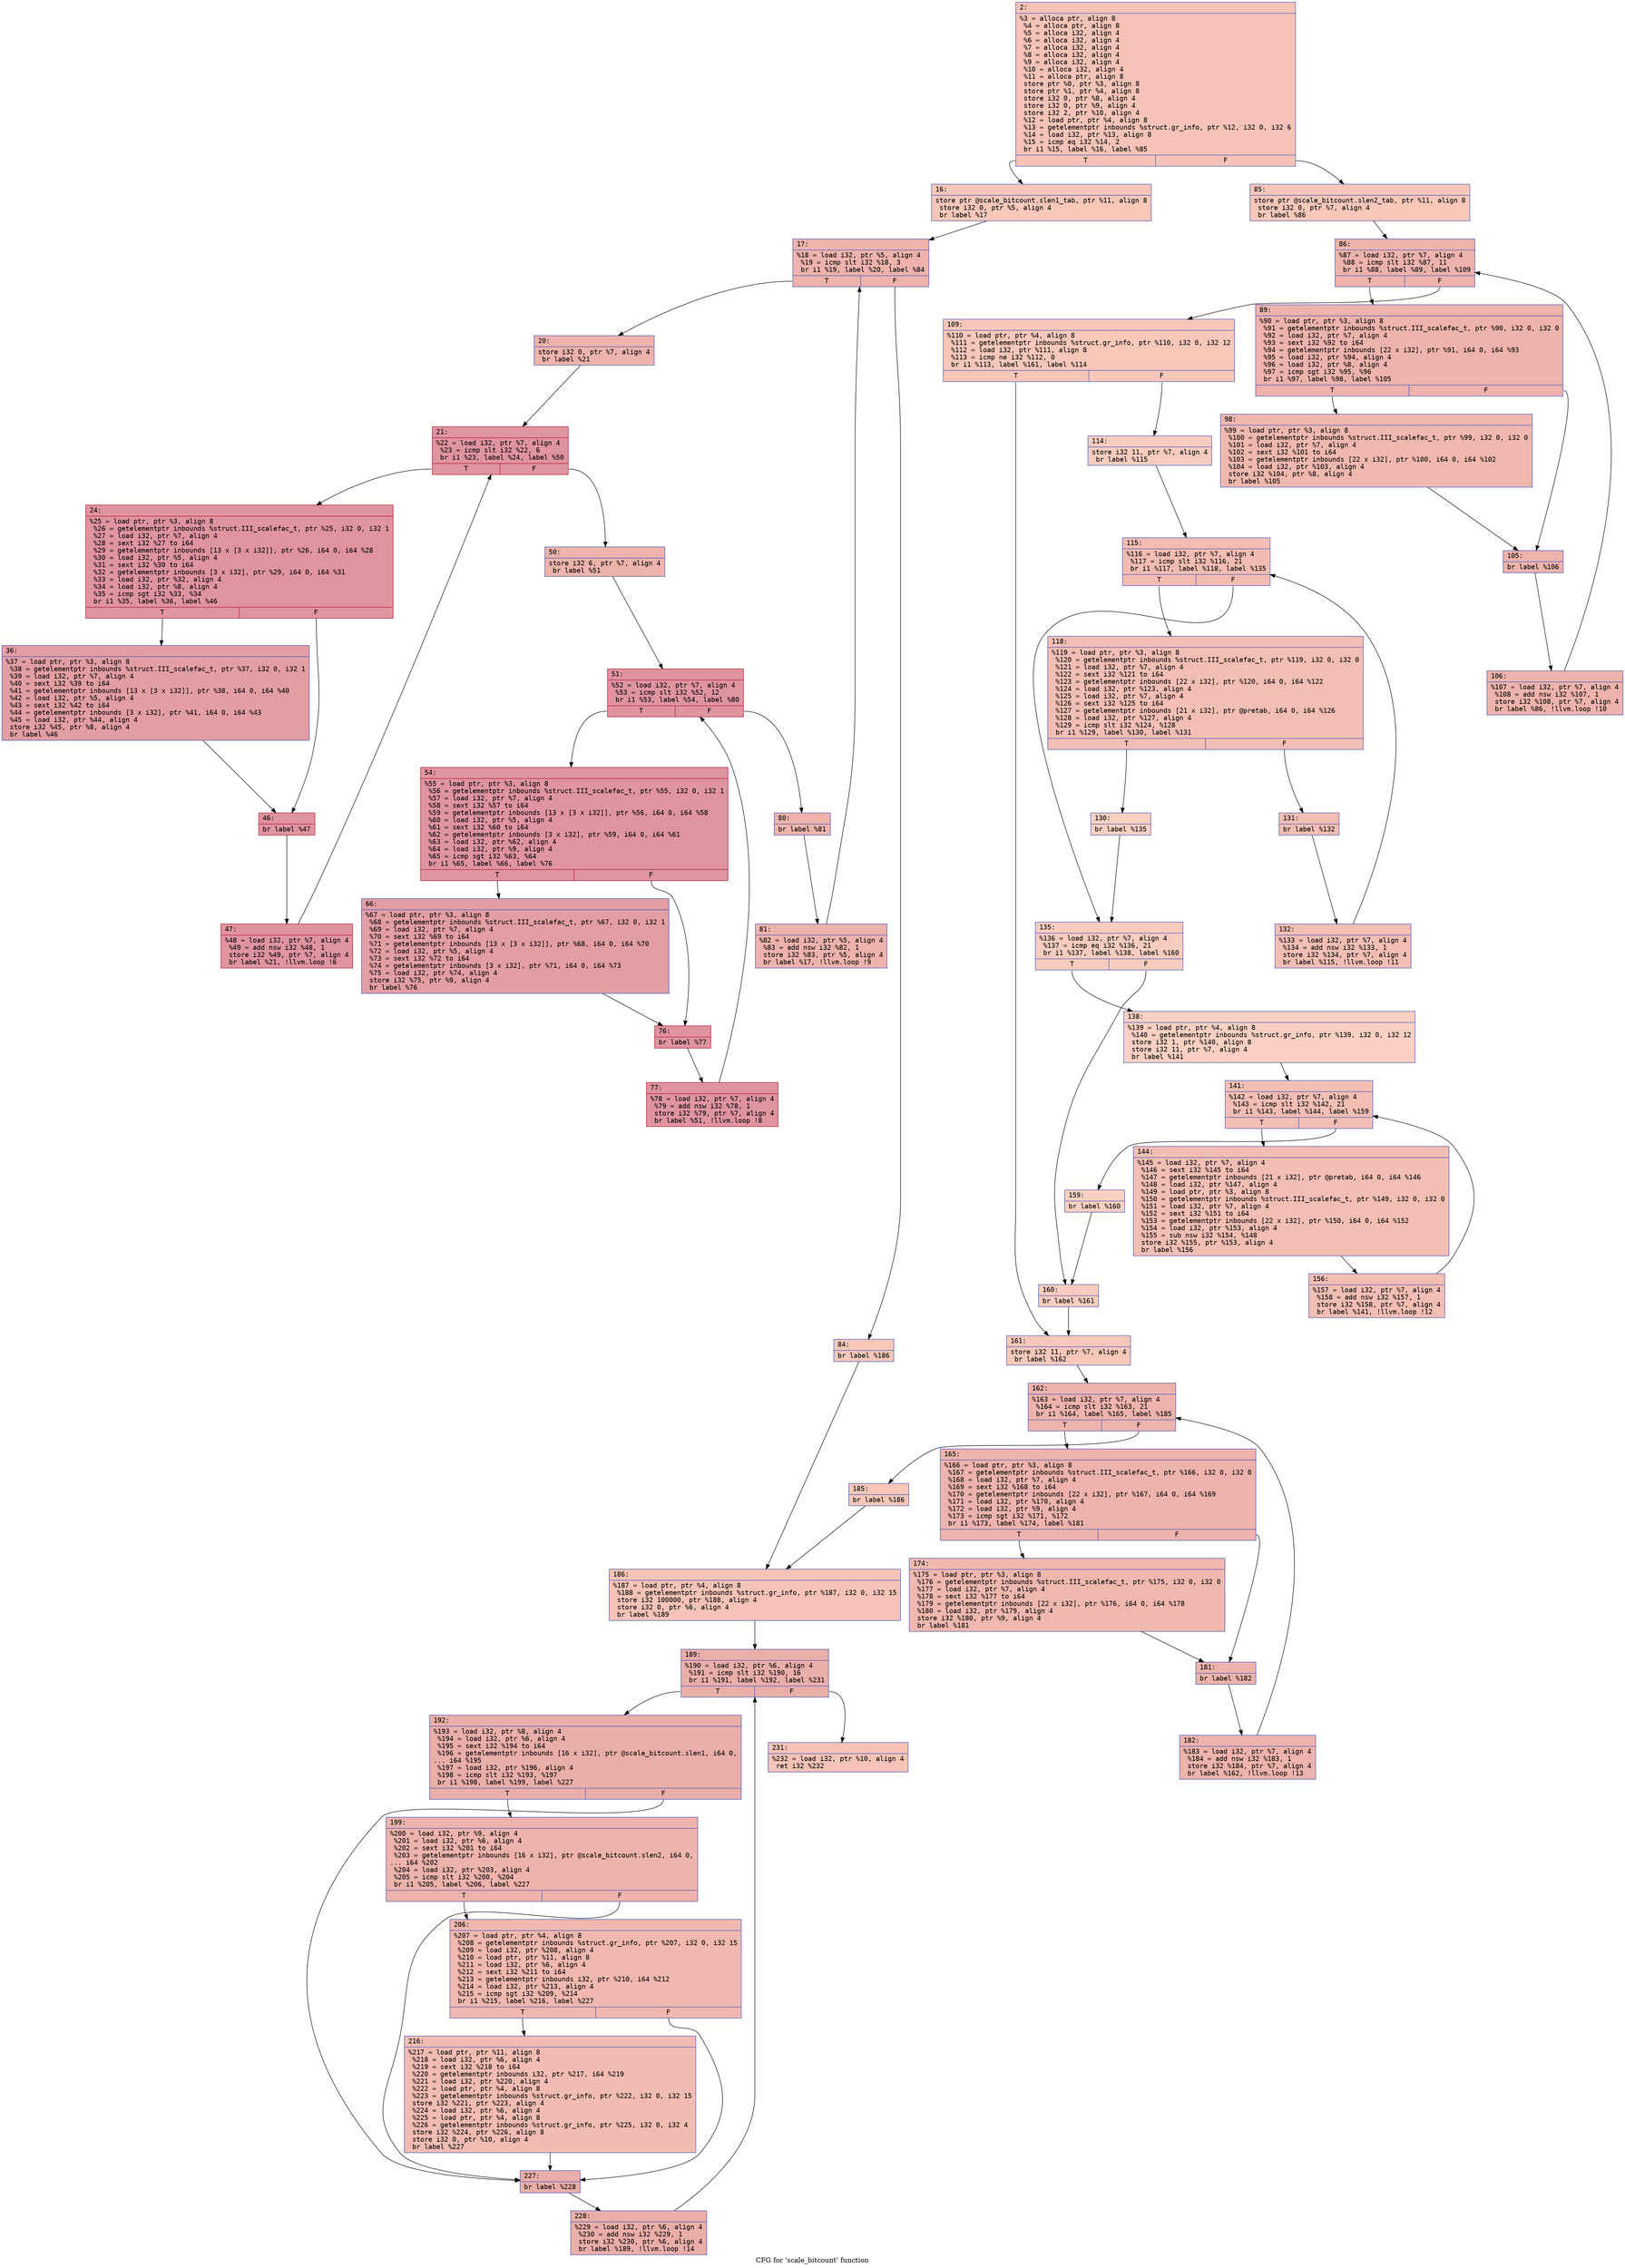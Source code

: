 digraph "CFG for 'scale_bitcount' function" {
	label="CFG for 'scale_bitcount' function";

	Node0x600001614cd0 [shape=record,color="#3d50c3ff", style=filled, fillcolor="#e8765c70" fontname="Courier",label="{2:\l|  %3 = alloca ptr, align 8\l  %4 = alloca ptr, align 8\l  %5 = alloca i32, align 4\l  %6 = alloca i32, align 4\l  %7 = alloca i32, align 4\l  %8 = alloca i32, align 4\l  %9 = alloca i32, align 4\l  %10 = alloca i32, align 4\l  %11 = alloca ptr, align 8\l  store ptr %0, ptr %3, align 8\l  store ptr %1, ptr %4, align 8\l  store i32 0, ptr %8, align 4\l  store i32 0, ptr %9, align 4\l  store i32 2, ptr %10, align 4\l  %12 = load ptr, ptr %4, align 8\l  %13 = getelementptr inbounds %struct.gr_info, ptr %12, i32 0, i32 6\l  %14 = load i32, ptr %13, align 8\l  %15 = icmp eq i32 %14, 2\l  br i1 %15, label %16, label %85\l|{<s0>T|<s1>F}}"];
	Node0x600001614cd0:s0 -> Node0x600001614d20[tooltip="2 -> 16\nProbability 50.00%" ];
	Node0x600001614cd0:s1 -> Node0x600001615270[tooltip="2 -> 85\nProbability 50.00%" ];
	Node0x600001614d20 [shape=record,color="#3d50c3ff", style=filled, fillcolor="#ec7f6370" fontname="Courier",label="{16:\l|  store ptr @scale_bitcount.slen1_tab, ptr %11, align 8\l  store i32 0, ptr %5, align 4\l  br label %17\l}"];
	Node0x600001614d20 -> Node0x600001614d70[tooltip="16 -> 17\nProbability 100.00%" ];
	Node0x600001614d70 [shape=record,color="#3d50c3ff", style=filled, fillcolor="#d6524470" fontname="Courier",label="{17:\l|  %18 = load i32, ptr %5, align 4\l  %19 = icmp slt i32 %18, 3\l  br i1 %19, label %20, label %84\l|{<s0>T|<s1>F}}"];
	Node0x600001614d70:s0 -> Node0x600001614dc0[tooltip="17 -> 20\nProbability 96.88%" ];
	Node0x600001614d70:s1 -> Node0x600001615220[tooltip="17 -> 84\nProbability 3.12%" ];
	Node0x600001614dc0 [shape=record,color="#3d50c3ff", style=filled, fillcolor="#d6524470" fontname="Courier",label="{20:\l|  store i32 0, ptr %7, align 4\l  br label %21\l}"];
	Node0x600001614dc0 -> Node0x600001614e10[tooltip="20 -> 21\nProbability 100.00%" ];
	Node0x600001614e10 [shape=record,color="#b70d28ff", style=filled, fillcolor="#b70d2870" fontname="Courier",label="{21:\l|  %22 = load i32, ptr %7, align 4\l  %23 = icmp slt i32 %22, 6\l  br i1 %23, label %24, label %50\l|{<s0>T|<s1>F}}"];
	Node0x600001614e10:s0 -> Node0x600001614e60[tooltip="21 -> 24\nProbability 96.88%" ];
	Node0x600001614e10:s1 -> Node0x600001614fa0[tooltip="21 -> 50\nProbability 3.12%" ];
	Node0x600001614e60 [shape=record,color="#b70d28ff", style=filled, fillcolor="#b70d2870" fontname="Courier",label="{24:\l|  %25 = load ptr, ptr %3, align 8\l  %26 = getelementptr inbounds %struct.III_scalefac_t, ptr %25, i32 0, i32 1\l  %27 = load i32, ptr %7, align 4\l  %28 = sext i32 %27 to i64\l  %29 = getelementptr inbounds [13 x [3 x i32]], ptr %26, i64 0, i64 %28\l  %30 = load i32, ptr %5, align 4\l  %31 = sext i32 %30 to i64\l  %32 = getelementptr inbounds [3 x i32], ptr %29, i64 0, i64 %31\l  %33 = load i32, ptr %32, align 4\l  %34 = load i32, ptr %8, align 4\l  %35 = icmp sgt i32 %33, %34\l  br i1 %35, label %36, label %46\l|{<s0>T|<s1>F}}"];
	Node0x600001614e60:s0 -> Node0x600001614eb0[tooltip="24 -> 36\nProbability 50.00%" ];
	Node0x600001614e60:s1 -> Node0x600001614f00[tooltip="24 -> 46\nProbability 50.00%" ];
	Node0x600001614eb0 [shape=record,color="#3d50c3ff", style=filled, fillcolor="#be242e70" fontname="Courier",label="{36:\l|  %37 = load ptr, ptr %3, align 8\l  %38 = getelementptr inbounds %struct.III_scalefac_t, ptr %37, i32 0, i32 1\l  %39 = load i32, ptr %7, align 4\l  %40 = sext i32 %39 to i64\l  %41 = getelementptr inbounds [13 x [3 x i32]], ptr %38, i64 0, i64 %40\l  %42 = load i32, ptr %5, align 4\l  %43 = sext i32 %42 to i64\l  %44 = getelementptr inbounds [3 x i32], ptr %41, i64 0, i64 %43\l  %45 = load i32, ptr %44, align 4\l  store i32 %45, ptr %8, align 4\l  br label %46\l}"];
	Node0x600001614eb0 -> Node0x600001614f00[tooltip="36 -> 46\nProbability 100.00%" ];
	Node0x600001614f00 [shape=record,color="#b70d28ff", style=filled, fillcolor="#b70d2870" fontname="Courier",label="{46:\l|  br label %47\l}"];
	Node0x600001614f00 -> Node0x600001614f50[tooltip="46 -> 47\nProbability 100.00%" ];
	Node0x600001614f50 [shape=record,color="#b70d28ff", style=filled, fillcolor="#b70d2870" fontname="Courier",label="{47:\l|  %48 = load i32, ptr %7, align 4\l  %49 = add nsw i32 %48, 1\l  store i32 %49, ptr %7, align 4\l  br label %21, !llvm.loop !6\l}"];
	Node0x600001614f50 -> Node0x600001614e10[tooltip="47 -> 21\nProbability 100.00%" ];
	Node0x600001614fa0 [shape=record,color="#3d50c3ff", style=filled, fillcolor="#d6524470" fontname="Courier",label="{50:\l|  store i32 6, ptr %7, align 4\l  br label %51\l}"];
	Node0x600001614fa0 -> Node0x600001614ff0[tooltip="50 -> 51\nProbability 100.00%" ];
	Node0x600001614ff0 [shape=record,color="#b70d28ff", style=filled, fillcolor="#b70d2870" fontname="Courier",label="{51:\l|  %52 = load i32, ptr %7, align 4\l  %53 = icmp slt i32 %52, 12\l  br i1 %53, label %54, label %80\l|{<s0>T|<s1>F}}"];
	Node0x600001614ff0:s0 -> Node0x600001615040[tooltip="51 -> 54\nProbability 96.88%" ];
	Node0x600001614ff0:s1 -> Node0x600001615180[tooltip="51 -> 80\nProbability 3.12%" ];
	Node0x600001615040 [shape=record,color="#b70d28ff", style=filled, fillcolor="#b70d2870" fontname="Courier",label="{54:\l|  %55 = load ptr, ptr %3, align 8\l  %56 = getelementptr inbounds %struct.III_scalefac_t, ptr %55, i32 0, i32 1\l  %57 = load i32, ptr %7, align 4\l  %58 = sext i32 %57 to i64\l  %59 = getelementptr inbounds [13 x [3 x i32]], ptr %56, i64 0, i64 %58\l  %60 = load i32, ptr %5, align 4\l  %61 = sext i32 %60 to i64\l  %62 = getelementptr inbounds [3 x i32], ptr %59, i64 0, i64 %61\l  %63 = load i32, ptr %62, align 4\l  %64 = load i32, ptr %9, align 4\l  %65 = icmp sgt i32 %63, %64\l  br i1 %65, label %66, label %76\l|{<s0>T|<s1>F}}"];
	Node0x600001615040:s0 -> Node0x600001615090[tooltip="54 -> 66\nProbability 50.00%" ];
	Node0x600001615040:s1 -> Node0x6000016150e0[tooltip="54 -> 76\nProbability 50.00%" ];
	Node0x600001615090 [shape=record,color="#3d50c3ff", style=filled, fillcolor="#be242e70" fontname="Courier",label="{66:\l|  %67 = load ptr, ptr %3, align 8\l  %68 = getelementptr inbounds %struct.III_scalefac_t, ptr %67, i32 0, i32 1\l  %69 = load i32, ptr %7, align 4\l  %70 = sext i32 %69 to i64\l  %71 = getelementptr inbounds [13 x [3 x i32]], ptr %68, i64 0, i64 %70\l  %72 = load i32, ptr %5, align 4\l  %73 = sext i32 %72 to i64\l  %74 = getelementptr inbounds [3 x i32], ptr %71, i64 0, i64 %73\l  %75 = load i32, ptr %74, align 4\l  store i32 %75, ptr %9, align 4\l  br label %76\l}"];
	Node0x600001615090 -> Node0x6000016150e0[tooltip="66 -> 76\nProbability 100.00%" ];
	Node0x6000016150e0 [shape=record,color="#b70d28ff", style=filled, fillcolor="#b70d2870" fontname="Courier",label="{76:\l|  br label %77\l}"];
	Node0x6000016150e0 -> Node0x600001615130[tooltip="76 -> 77\nProbability 100.00%" ];
	Node0x600001615130 [shape=record,color="#b70d28ff", style=filled, fillcolor="#b70d2870" fontname="Courier",label="{77:\l|  %78 = load i32, ptr %7, align 4\l  %79 = add nsw i32 %78, 1\l  store i32 %79, ptr %7, align 4\l  br label %51, !llvm.loop !8\l}"];
	Node0x600001615130 -> Node0x600001614ff0[tooltip="77 -> 51\nProbability 100.00%" ];
	Node0x600001615180 [shape=record,color="#3d50c3ff", style=filled, fillcolor="#d6524470" fontname="Courier",label="{80:\l|  br label %81\l}"];
	Node0x600001615180 -> Node0x6000016151d0[tooltip="80 -> 81\nProbability 100.00%" ];
	Node0x6000016151d0 [shape=record,color="#3d50c3ff", style=filled, fillcolor="#d6524470" fontname="Courier",label="{81:\l|  %82 = load i32, ptr %5, align 4\l  %83 = add nsw i32 %82, 1\l  store i32 %83, ptr %5, align 4\l  br label %17, !llvm.loop !9\l}"];
	Node0x6000016151d0 -> Node0x600001614d70[tooltip="81 -> 17\nProbability 100.00%" ];
	Node0x600001615220 [shape=record,color="#3d50c3ff", style=filled, fillcolor="#ec7f6370" fontname="Courier",label="{84:\l|  br label %186\l}"];
	Node0x600001615220 -> Node0x600001615ae0[tooltip="84 -> 186\nProbability 100.00%" ];
	Node0x600001615270 [shape=record,color="#3d50c3ff", style=filled, fillcolor="#ec7f6370" fontname="Courier",label="{85:\l|  store ptr @scale_bitcount.slen2_tab, ptr %11, align 8\l  store i32 0, ptr %7, align 4\l  br label %86\l}"];
	Node0x600001615270 -> Node0x6000016152c0[tooltip="85 -> 86\nProbability 100.00%" ];
	Node0x6000016152c0 [shape=record,color="#3d50c3ff", style=filled, fillcolor="#d6524470" fontname="Courier",label="{86:\l|  %87 = load i32, ptr %7, align 4\l  %88 = icmp slt i32 %87, 11\l  br i1 %88, label %89, label %109\l|{<s0>T|<s1>F}}"];
	Node0x6000016152c0:s0 -> Node0x600001615310[tooltip="86 -> 89\nProbability 96.88%" ];
	Node0x6000016152c0:s1 -> Node0x600001615450[tooltip="86 -> 109\nProbability 3.12%" ];
	Node0x600001615310 [shape=record,color="#3d50c3ff", style=filled, fillcolor="#d6524470" fontname="Courier",label="{89:\l|  %90 = load ptr, ptr %3, align 8\l  %91 = getelementptr inbounds %struct.III_scalefac_t, ptr %90, i32 0, i32 0\l  %92 = load i32, ptr %7, align 4\l  %93 = sext i32 %92 to i64\l  %94 = getelementptr inbounds [22 x i32], ptr %91, i64 0, i64 %93\l  %95 = load i32, ptr %94, align 4\l  %96 = load i32, ptr %8, align 4\l  %97 = icmp sgt i32 %95, %96\l  br i1 %97, label %98, label %105\l|{<s0>T|<s1>F}}"];
	Node0x600001615310:s0 -> Node0x600001615360[tooltip="89 -> 98\nProbability 50.00%" ];
	Node0x600001615310:s1 -> Node0x6000016153b0[tooltip="89 -> 105\nProbability 50.00%" ];
	Node0x600001615360 [shape=record,color="#3d50c3ff", style=filled, fillcolor="#dc5d4a70" fontname="Courier",label="{98:\l|  %99 = load ptr, ptr %3, align 8\l  %100 = getelementptr inbounds %struct.III_scalefac_t, ptr %99, i32 0, i32 0\l  %101 = load i32, ptr %7, align 4\l  %102 = sext i32 %101 to i64\l  %103 = getelementptr inbounds [22 x i32], ptr %100, i64 0, i64 %102\l  %104 = load i32, ptr %103, align 4\l  store i32 %104, ptr %8, align 4\l  br label %105\l}"];
	Node0x600001615360 -> Node0x6000016153b0[tooltip="98 -> 105\nProbability 100.00%" ];
	Node0x6000016153b0 [shape=record,color="#3d50c3ff", style=filled, fillcolor="#d6524470" fontname="Courier",label="{105:\l|  br label %106\l}"];
	Node0x6000016153b0 -> Node0x600001615400[tooltip="105 -> 106\nProbability 100.00%" ];
	Node0x600001615400 [shape=record,color="#3d50c3ff", style=filled, fillcolor="#d6524470" fontname="Courier",label="{106:\l|  %107 = load i32, ptr %7, align 4\l  %108 = add nsw i32 %107, 1\l  store i32 %108, ptr %7, align 4\l  br label %86, !llvm.loop !10\l}"];
	Node0x600001615400 -> Node0x6000016152c0[tooltip="106 -> 86\nProbability 100.00%" ];
	Node0x600001615450 [shape=record,color="#3d50c3ff", style=filled, fillcolor="#ec7f6370" fontname="Courier",label="{109:\l|  %110 = load ptr, ptr %4, align 8\l  %111 = getelementptr inbounds %struct.gr_info, ptr %110, i32 0, i32 12\l  %112 = load i32, ptr %111, align 8\l  %113 = icmp ne i32 %112, 0\l  br i1 %113, label %161, label %114\l|{<s0>T|<s1>F}}"];
	Node0x600001615450:s0 -> Node0x6000016158b0[tooltip="109 -> 161\nProbability 62.50%" ];
	Node0x600001615450:s1 -> Node0x6000016154a0[tooltip="109 -> 114\nProbability 37.50%" ];
	Node0x6000016154a0 [shape=record,color="#3d50c3ff", style=filled, fillcolor="#f08b6e70" fontname="Courier",label="{114:\l|  store i32 11, ptr %7, align 4\l  br label %115\l}"];
	Node0x6000016154a0 -> Node0x6000016154f0[tooltip="114 -> 115\nProbability 100.00%" ];
	Node0x6000016154f0 [shape=record,color="#3d50c3ff", style=filled, fillcolor="#e1675170" fontname="Courier",label="{115:\l|  %116 = load i32, ptr %7, align 4\l  %117 = icmp slt i32 %116, 21\l  br i1 %117, label %118, label %135\l|{<s0>T|<s1>F}}"];
	Node0x6000016154f0:s0 -> Node0x600001615540[tooltip="115 -> 118\nProbability 96.88%" ];
	Node0x6000016154f0:s1 -> Node0x600001615680[tooltip="115 -> 135\nProbability 3.12%" ];
	Node0x600001615540 [shape=record,color="#3d50c3ff", style=filled, fillcolor="#e36c5570" fontname="Courier",label="{118:\l|  %119 = load ptr, ptr %3, align 8\l  %120 = getelementptr inbounds %struct.III_scalefac_t, ptr %119, i32 0, i32 0\l  %121 = load i32, ptr %7, align 4\l  %122 = sext i32 %121 to i64\l  %123 = getelementptr inbounds [22 x i32], ptr %120, i64 0, i64 %122\l  %124 = load i32, ptr %123, align 4\l  %125 = load i32, ptr %7, align 4\l  %126 = sext i32 %125 to i64\l  %127 = getelementptr inbounds [21 x i32], ptr @pretab, i64 0, i64 %126\l  %128 = load i32, ptr %127, align 4\l  %129 = icmp slt i32 %124, %128\l  br i1 %129, label %130, label %131\l|{<s0>T|<s1>F}}"];
	Node0x600001615540:s0 -> Node0x600001615590[tooltip="118 -> 130\nProbability 3.12%" ];
	Node0x600001615540:s1 -> Node0x6000016155e0[tooltip="118 -> 131\nProbability 96.88%" ];
	Node0x600001615590 [shape=record,color="#3d50c3ff", style=filled, fillcolor="#f3947570" fontname="Courier",label="{130:\l|  br label %135\l}"];
	Node0x600001615590 -> Node0x600001615680[tooltip="130 -> 135\nProbability 100.00%" ];
	Node0x6000016155e0 [shape=record,color="#3d50c3ff", style=filled, fillcolor="#e36c5570" fontname="Courier",label="{131:\l|  br label %132\l}"];
	Node0x6000016155e0 -> Node0x600001615630[tooltip="131 -> 132\nProbability 100.00%" ];
	Node0x600001615630 [shape=record,color="#3d50c3ff", style=filled, fillcolor="#e36c5570" fontname="Courier",label="{132:\l|  %133 = load i32, ptr %7, align 4\l  %134 = add nsw i32 %133, 1\l  store i32 %134, ptr %7, align 4\l  br label %115, !llvm.loop !11\l}"];
	Node0x600001615630 -> Node0x6000016154f0[tooltip="132 -> 115\nProbability 100.00%" ];
	Node0x600001615680 [shape=record,color="#3d50c3ff", style=filled, fillcolor="#f08b6e70" fontname="Courier",label="{135:\l|  %136 = load i32, ptr %7, align 4\l  %137 = icmp eq i32 %136, 21\l  br i1 %137, label %138, label %160\l|{<s0>T|<s1>F}}"];
	Node0x600001615680:s0 -> Node0x6000016156d0[tooltip="135 -> 138\nProbability 50.00%" ];
	Node0x600001615680:s1 -> Node0x600001615860[tooltip="135 -> 160\nProbability 50.00%" ];
	Node0x6000016156d0 [shape=record,color="#3d50c3ff", style=filled, fillcolor="#f3947570" fontname="Courier",label="{138:\l|  %139 = load ptr, ptr %4, align 8\l  %140 = getelementptr inbounds %struct.gr_info, ptr %139, i32 0, i32 12\l  store i32 1, ptr %140, align 8\l  store i32 11, ptr %7, align 4\l  br label %141\l}"];
	Node0x6000016156d0 -> Node0x600001615720[tooltip="138 -> 141\nProbability 100.00%" ];
	Node0x600001615720 [shape=record,color="#3d50c3ff", style=filled, fillcolor="#e36c5570" fontname="Courier",label="{141:\l|  %142 = load i32, ptr %7, align 4\l  %143 = icmp slt i32 %142, 21\l  br i1 %143, label %144, label %159\l|{<s0>T|<s1>F}}"];
	Node0x600001615720:s0 -> Node0x600001615770[tooltip="141 -> 144\nProbability 96.88%" ];
	Node0x600001615720:s1 -> Node0x600001615810[tooltip="141 -> 159\nProbability 3.12%" ];
	Node0x600001615770 [shape=record,color="#3d50c3ff", style=filled, fillcolor="#e36c5570" fontname="Courier",label="{144:\l|  %145 = load i32, ptr %7, align 4\l  %146 = sext i32 %145 to i64\l  %147 = getelementptr inbounds [21 x i32], ptr @pretab, i64 0, i64 %146\l  %148 = load i32, ptr %147, align 4\l  %149 = load ptr, ptr %3, align 8\l  %150 = getelementptr inbounds %struct.III_scalefac_t, ptr %149, i32 0, i32 0\l  %151 = load i32, ptr %7, align 4\l  %152 = sext i32 %151 to i64\l  %153 = getelementptr inbounds [22 x i32], ptr %150, i64 0, i64 %152\l  %154 = load i32, ptr %153, align 4\l  %155 = sub nsw i32 %154, %148\l  store i32 %155, ptr %153, align 4\l  br label %156\l}"];
	Node0x600001615770 -> Node0x6000016157c0[tooltip="144 -> 156\nProbability 100.00%" ];
	Node0x6000016157c0 [shape=record,color="#3d50c3ff", style=filled, fillcolor="#e36c5570" fontname="Courier",label="{156:\l|  %157 = load i32, ptr %7, align 4\l  %158 = add nsw i32 %157, 1\l  store i32 %158, ptr %7, align 4\l  br label %141, !llvm.loop !12\l}"];
	Node0x6000016157c0 -> Node0x600001615720[tooltip="156 -> 141\nProbability 100.00%" ];
	Node0x600001615810 [shape=record,color="#3d50c3ff", style=filled, fillcolor="#f3947570" fontname="Courier",label="{159:\l|  br label %160\l}"];
	Node0x600001615810 -> Node0x600001615860[tooltip="159 -> 160\nProbability 100.00%" ];
	Node0x600001615860 [shape=record,color="#3d50c3ff", style=filled, fillcolor="#f08b6e70" fontname="Courier",label="{160:\l|  br label %161\l}"];
	Node0x600001615860 -> Node0x6000016158b0[tooltip="160 -> 161\nProbability 100.00%" ];
	Node0x6000016158b0 [shape=record,color="#3d50c3ff", style=filled, fillcolor="#ec7f6370" fontname="Courier",label="{161:\l|  store i32 11, ptr %7, align 4\l  br label %162\l}"];
	Node0x6000016158b0 -> Node0x600001615900[tooltip="161 -> 162\nProbability 100.00%" ];
	Node0x600001615900 [shape=record,color="#3d50c3ff", style=filled, fillcolor="#d6524470" fontname="Courier",label="{162:\l|  %163 = load i32, ptr %7, align 4\l  %164 = icmp slt i32 %163, 21\l  br i1 %164, label %165, label %185\l|{<s0>T|<s1>F}}"];
	Node0x600001615900:s0 -> Node0x600001615950[tooltip="162 -> 165\nProbability 96.88%" ];
	Node0x600001615900:s1 -> Node0x600001615a90[tooltip="162 -> 185\nProbability 3.12%" ];
	Node0x600001615950 [shape=record,color="#3d50c3ff", style=filled, fillcolor="#d6524470" fontname="Courier",label="{165:\l|  %166 = load ptr, ptr %3, align 8\l  %167 = getelementptr inbounds %struct.III_scalefac_t, ptr %166, i32 0, i32 0\l  %168 = load i32, ptr %7, align 4\l  %169 = sext i32 %168 to i64\l  %170 = getelementptr inbounds [22 x i32], ptr %167, i64 0, i64 %169\l  %171 = load i32, ptr %170, align 4\l  %172 = load i32, ptr %9, align 4\l  %173 = icmp sgt i32 %171, %172\l  br i1 %173, label %174, label %181\l|{<s0>T|<s1>F}}"];
	Node0x600001615950:s0 -> Node0x6000016159a0[tooltip="165 -> 174\nProbability 50.00%" ];
	Node0x600001615950:s1 -> Node0x6000016159f0[tooltip="165 -> 181\nProbability 50.00%" ];
	Node0x6000016159a0 [shape=record,color="#3d50c3ff", style=filled, fillcolor="#dc5d4a70" fontname="Courier",label="{174:\l|  %175 = load ptr, ptr %3, align 8\l  %176 = getelementptr inbounds %struct.III_scalefac_t, ptr %175, i32 0, i32 0\l  %177 = load i32, ptr %7, align 4\l  %178 = sext i32 %177 to i64\l  %179 = getelementptr inbounds [22 x i32], ptr %176, i64 0, i64 %178\l  %180 = load i32, ptr %179, align 4\l  store i32 %180, ptr %9, align 4\l  br label %181\l}"];
	Node0x6000016159a0 -> Node0x6000016159f0[tooltip="174 -> 181\nProbability 100.00%" ];
	Node0x6000016159f0 [shape=record,color="#3d50c3ff", style=filled, fillcolor="#d6524470" fontname="Courier",label="{181:\l|  br label %182\l}"];
	Node0x6000016159f0 -> Node0x600001615a40[tooltip="181 -> 182\nProbability 100.00%" ];
	Node0x600001615a40 [shape=record,color="#3d50c3ff", style=filled, fillcolor="#d6524470" fontname="Courier",label="{182:\l|  %183 = load i32, ptr %7, align 4\l  %184 = add nsw i32 %183, 1\l  store i32 %184, ptr %7, align 4\l  br label %162, !llvm.loop !13\l}"];
	Node0x600001615a40 -> Node0x600001615900[tooltip="182 -> 162\nProbability 100.00%" ];
	Node0x600001615a90 [shape=record,color="#3d50c3ff", style=filled, fillcolor="#ec7f6370" fontname="Courier",label="{185:\l|  br label %186\l}"];
	Node0x600001615a90 -> Node0x600001615ae0[tooltip="185 -> 186\nProbability 100.00%" ];
	Node0x600001615ae0 [shape=record,color="#3d50c3ff", style=filled, fillcolor="#e8765c70" fontname="Courier",label="{186:\l|  %187 = load ptr, ptr %4, align 8\l  %188 = getelementptr inbounds %struct.gr_info, ptr %187, i32 0, i32 15\l  store i32 100000, ptr %188, align 4\l  store i32 0, ptr %6, align 4\l  br label %189\l}"];
	Node0x600001615ae0 -> Node0x600001615b30[tooltip="186 -> 189\nProbability 100.00%" ];
	Node0x600001615b30 [shape=record,color="#3d50c3ff", style=filled, fillcolor="#d0473d70" fontname="Courier",label="{189:\l|  %190 = load i32, ptr %6, align 4\l  %191 = icmp slt i32 %190, 16\l  br i1 %191, label %192, label %231\l|{<s0>T|<s1>F}}"];
	Node0x600001615b30:s0 -> Node0x600001615b80[tooltip="189 -> 192\nProbability 96.88%" ];
	Node0x600001615b30:s1 -> Node0x600001615d60[tooltip="189 -> 231\nProbability 3.12%" ];
	Node0x600001615b80 [shape=record,color="#3d50c3ff", style=filled, fillcolor="#d0473d70" fontname="Courier",label="{192:\l|  %193 = load i32, ptr %8, align 4\l  %194 = load i32, ptr %6, align 4\l  %195 = sext i32 %194 to i64\l  %196 = getelementptr inbounds [16 x i32], ptr @scale_bitcount.slen1, i64 0,\l... i64 %195\l  %197 = load i32, ptr %196, align 4\l  %198 = icmp slt i32 %193, %197\l  br i1 %198, label %199, label %227\l|{<s0>T|<s1>F}}"];
	Node0x600001615b80:s0 -> Node0x600001615bd0[tooltip="192 -> 199\nProbability 50.00%" ];
	Node0x600001615b80:s1 -> Node0x600001615cc0[tooltip="192 -> 227\nProbability 50.00%" ];
	Node0x600001615bd0 [shape=record,color="#3d50c3ff", style=filled, fillcolor="#d6524470" fontname="Courier",label="{199:\l|  %200 = load i32, ptr %9, align 4\l  %201 = load i32, ptr %6, align 4\l  %202 = sext i32 %201 to i64\l  %203 = getelementptr inbounds [16 x i32], ptr @scale_bitcount.slen2, i64 0,\l... i64 %202\l  %204 = load i32, ptr %203, align 4\l  %205 = icmp slt i32 %200, %204\l  br i1 %205, label %206, label %227\l|{<s0>T|<s1>F}}"];
	Node0x600001615bd0:s0 -> Node0x600001615c20[tooltip="199 -> 206\nProbability 50.00%" ];
	Node0x600001615bd0:s1 -> Node0x600001615cc0[tooltip="199 -> 227\nProbability 50.00%" ];
	Node0x600001615c20 [shape=record,color="#3d50c3ff", style=filled, fillcolor="#dc5d4a70" fontname="Courier",label="{206:\l|  %207 = load ptr, ptr %4, align 8\l  %208 = getelementptr inbounds %struct.gr_info, ptr %207, i32 0, i32 15\l  %209 = load i32, ptr %208, align 4\l  %210 = load ptr, ptr %11, align 8\l  %211 = load i32, ptr %6, align 4\l  %212 = sext i32 %211 to i64\l  %213 = getelementptr inbounds i32, ptr %210, i64 %212\l  %214 = load i32, ptr %213, align 4\l  %215 = icmp sgt i32 %209, %214\l  br i1 %215, label %216, label %227\l|{<s0>T|<s1>F}}"];
	Node0x600001615c20:s0 -> Node0x600001615c70[tooltip="206 -> 216\nProbability 50.00%" ];
	Node0x600001615c20:s1 -> Node0x600001615cc0[tooltip="206 -> 227\nProbability 50.00%" ];
	Node0x600001615c70 [shape=record,color="#3d50c3ff", style=filled, fillcolor="#e1675170" fontname="Courier",label="{216:\l|  %217 = load ptr, ptr %11, align 8\l  %218 = load i32, ptr %6, align 4\l  %219 = sext i32 %218 to i64\l  %220 = getelementptr inbounds i32, ptr %217, i64 %219\l  %221 = load i32, ptr %220, align 4\l  %222 = load ptr, ptr %4, align 8\l  %223 = getelementptr inbounds %struct.gr_info, ptr %222, i32 0, i32 15\l  store i32 %221, ptr %223, align 4\l  %224 = load i32, ptr %6, align 4\l  %225 = load ptr, ptr %4, align 8\l  %226 = getelementptr inbounds %struct.gr_info, ptr %225, i32 0, i32 4\l  store i32 %224, ptr %226, align 8\l  store i32 0, ptr %10, align 4\l  br label %227\l}"];
	Node0x600001615c70 -> Node0x600001615cc0[tooltip="216 -> 227\nProbability 100.00%" ];
	Node0x600001615cc0 [shape=record,color="#3d50c3ff", style=filled, fillcolor="#d0473d70" fontname="Courier",label="{227:\l|  br label %228\l}"];
	Node0x600001615cc0 -> Node0x600001615d10[tooltip="227 -> 228\nProbability 100.00%" ];
	Node0x600001615d10 [shape=record,color="#3d50c3ff", style=filled, fillcolor="#d0473d70" fontname="Courier",label="{228:\l|  %229 = load i32, ptr %6, align 4\l  %230 = add nsw i32 %229, 1\l  store i32 %230, ptr %6, align 4\l  br label %189, !llvm.loop !14\l}"];
	Node0x600001615d10 -> Node0x600001615b30[tooltip="228 -> 189\nProbability 100.00%" ];
	Node0x600001615d60 [shape=record,color="#3d50c3ff", style=filled, fillcolor="#e8765c70" fontname="Courier",label="{231:\l|  %232 = load i32, ptr %10, align 4\l  ret i32 %232\l}"];
}
